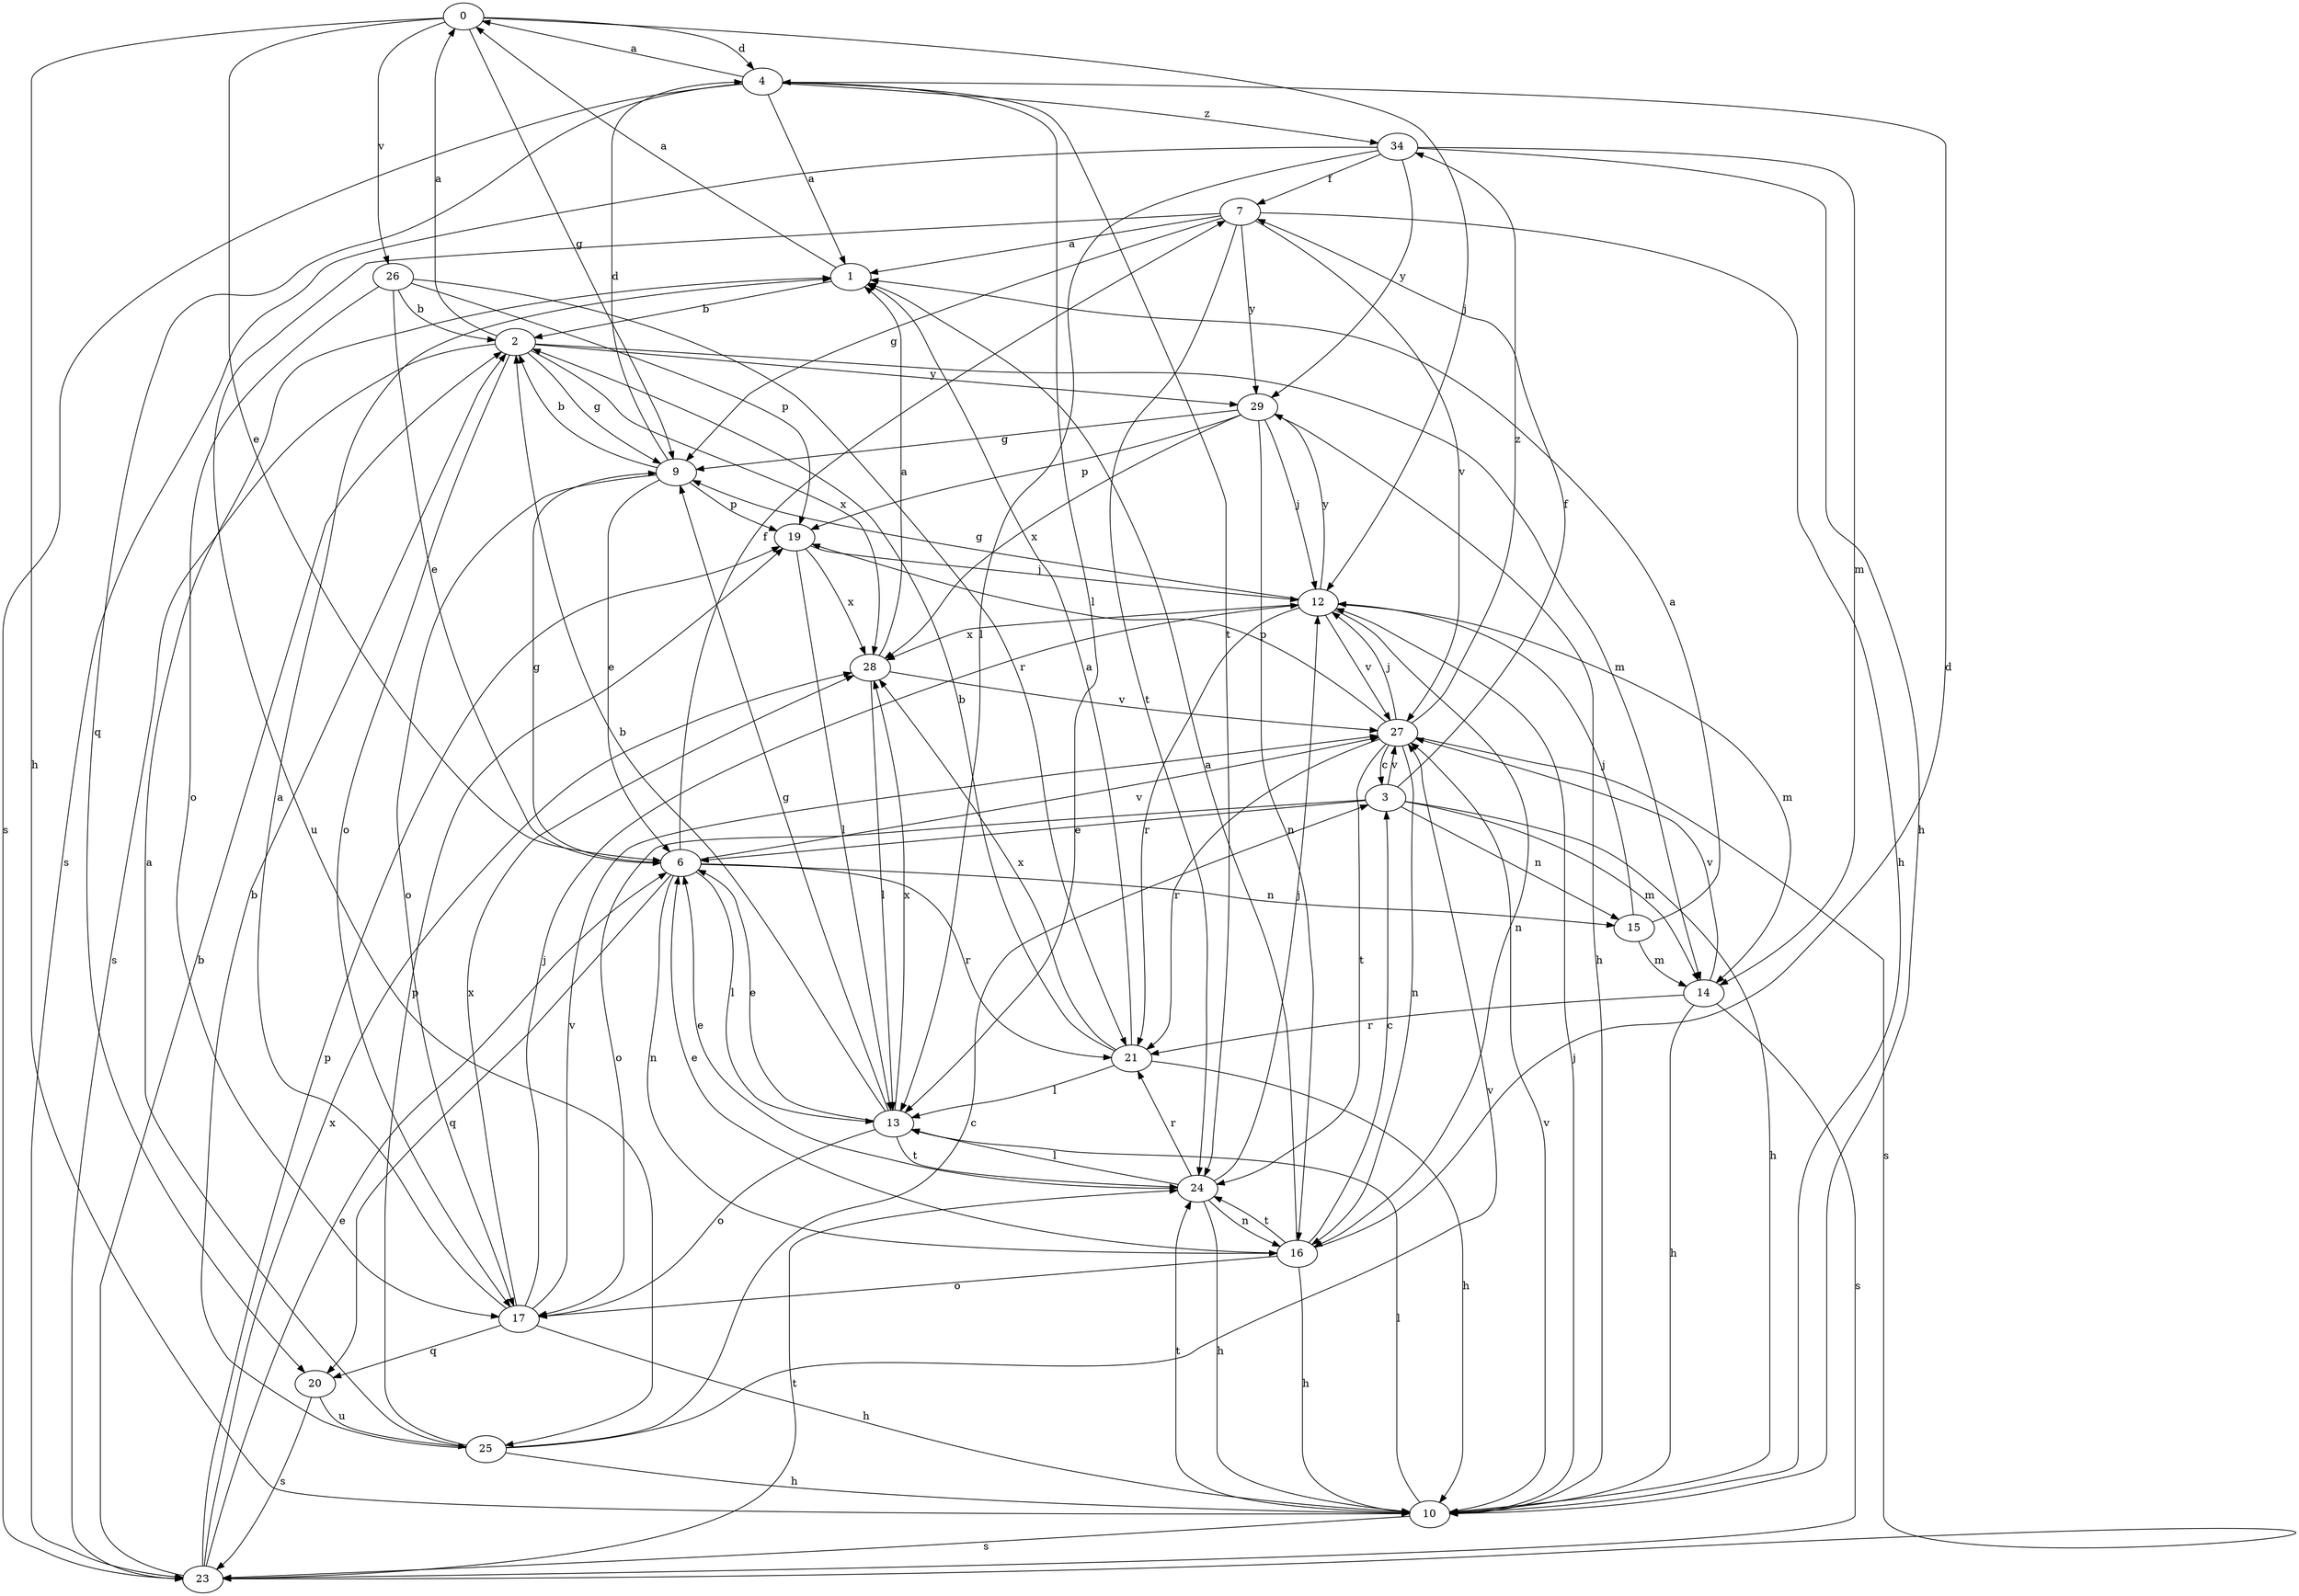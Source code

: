 strict digraph  {
0;
1;
2;
3;
4;
6;
7;
9;
10;
12;
13;
14;
15;
16;
17;
19;
20;
21;
23;
24;
25;
26;
27;
28;
29;
34;
0 -> 4  [label=d];
0 -> 6  [label=e];
0 -> 9  [label=g];
0 -> 10  [label=h];
0 -> 12  [label=j];
0 -> 26  [label=v];
1 -> 0  [label=a];
1 -> 2  [label=b];
2 -> 0  [label=a];
2 -> 9  [label=g];
2 -> 14  [label=m];
2 -> 17  [label=o];
2 -> 23  [label=s];
2 -> 28  [label=x];
2 -> 29  [label=y];
3 -> 6  [label=e];
3 -> 7  [label=f];
3 -> 10  [label=h];
3 -> 14  [label=m];
3 -> 15  [label=n];
3 -> 17  [label=o];
3 -> 27  [label=v];
4 -> 0  [label=a];
4 -> 1  [label=a];
4 -> 13  [label=l];
4 -> 20  [label=q];
4 -> 23  [label=s];
4 -> 24  [label=t];
4 -> 34  [label=z];
6 -> 7  [label=f];
6 -> 9  [label=g];
6 -> 13  [label=l];
6 -> 15  [label=n];
6 -> 16  [label=n];
6 -> 20  [label=q];
6 -> 21  [label=r];
6 -> 27  [label=v];
7 -> 1  [label=a];
7 -> 9  [label=g];
7 -> 10  [label=h];
7 -> 24  [label=t];
7 -> 25  [label=u];
7 -> 27  [label=v];
7 -> 29  [label=y];
9 -> 2  [label=b];
9 -> 4  [label=d];
9 -> 6  [label=e];
9 -> 17  [label=o];
9 -> 19  [label=p];
10 -> 12  [label=j];
10 -> 13  [label=l];
10 -> 23  [label=s];
10 -> 24  [label=t];
10 -> 27  [label=v];
12 -> 9  [label=g];
12 -> 14  [label=m];
12 -> 16  [label=n];
12 -> 21  [label=r];
12 -> 27  [label=v];
12 -> 28  [label=x];
12 -> 29  [label=y];
13 -> 2  [label=b];
13 -> 6  [label=e];
13 -> 9  [label=g];
13 -> 17  [label=o];
13 -> 24  [label=t];
13 -> 28  [label=x];
14 -> 10  [label=h];
14 -> 21  [label=r];
14 -> 23  [label=s];
14 -> 27  [label=v];
15 -> 1  [label=a];
15 -> 12  [label=j];
15 -> 14  [label=m];
16 -> 1  [label=a];
16 -> 3  [label=c];
16 -> 4  [label=d];
16 -> 6  [label=e];
16 -> 10  [label=h];
16 -> 17  [label=o];
16 -> 24  [label=t];
17 -> 1  [label=a];
17 -> 10  [label=h];
17 -> 12  [label=j];
17 -> 20  [label=q];
17 -> 27  [label=v];
17 -> 28  [label=x];
19 -> 12  [label=j];
19 -> 13  [label=l];
19 -> 28  [label=x];
20 -> 23  [label=s];
20 -> 25  [label=u];
21 -> 1  [label=a];
21 -> 2  [label=b];
21 -> 10  [label=h];
21 -> 13  [label=l];
21 -> 28  [label=x];
23 -> 2  [label=b];
23 -> 6  [label=e];
23 -> 19  [label=p];
23 -> 24  [label=t];
23 -> 28  [label=x];
24 -> 6  [label=e];
24 -> 10  [label=h];
24 -> 12  [label=j];
24 -> 13  [label=l];
24 -> 16  [label=n];
24 -> 21  [label=r];
25 -> 1  [label=a];
25 -> 2  [label=b];
25 -> 3  [label=c];
25 -> 10  [label=h];
25 -> 19  [label=p];
25 -> 27  [label=v];
26 -> 2  [label=b];
26 -> 6  [label=e];
26 -> 17  [label=o];
26 -> 19  [label=p];
26 -> 21  [label=r];
27 -> 3  [label=c];
27 -> 12  [label=j];
27 -> 16  [label=n];
27 -> 19  [label=p];
27 -> 21  [label=r];
27 -> 23  [label=s];
27 -> 24  [label=t];
27 -> 34  [label=z];
28 -> 1  [label=a];
28 -> 13  [label=l];
28 -> 27  [label=v];
29 -> 9  [label=g];
29 -> 10  [label=h];
29 -> 12  [label=j];
29 -> 16  [label=n];
29 -> 19  [label=p];
29 -> 28  [label=x];
34 -> 7  [label=f];
34 -> 10  [label=h];
34 -> 13  [label=l];
34 -> 14  [label=m];
34 -> 23  [label=s];
34 -> 29  [label=y];
}
